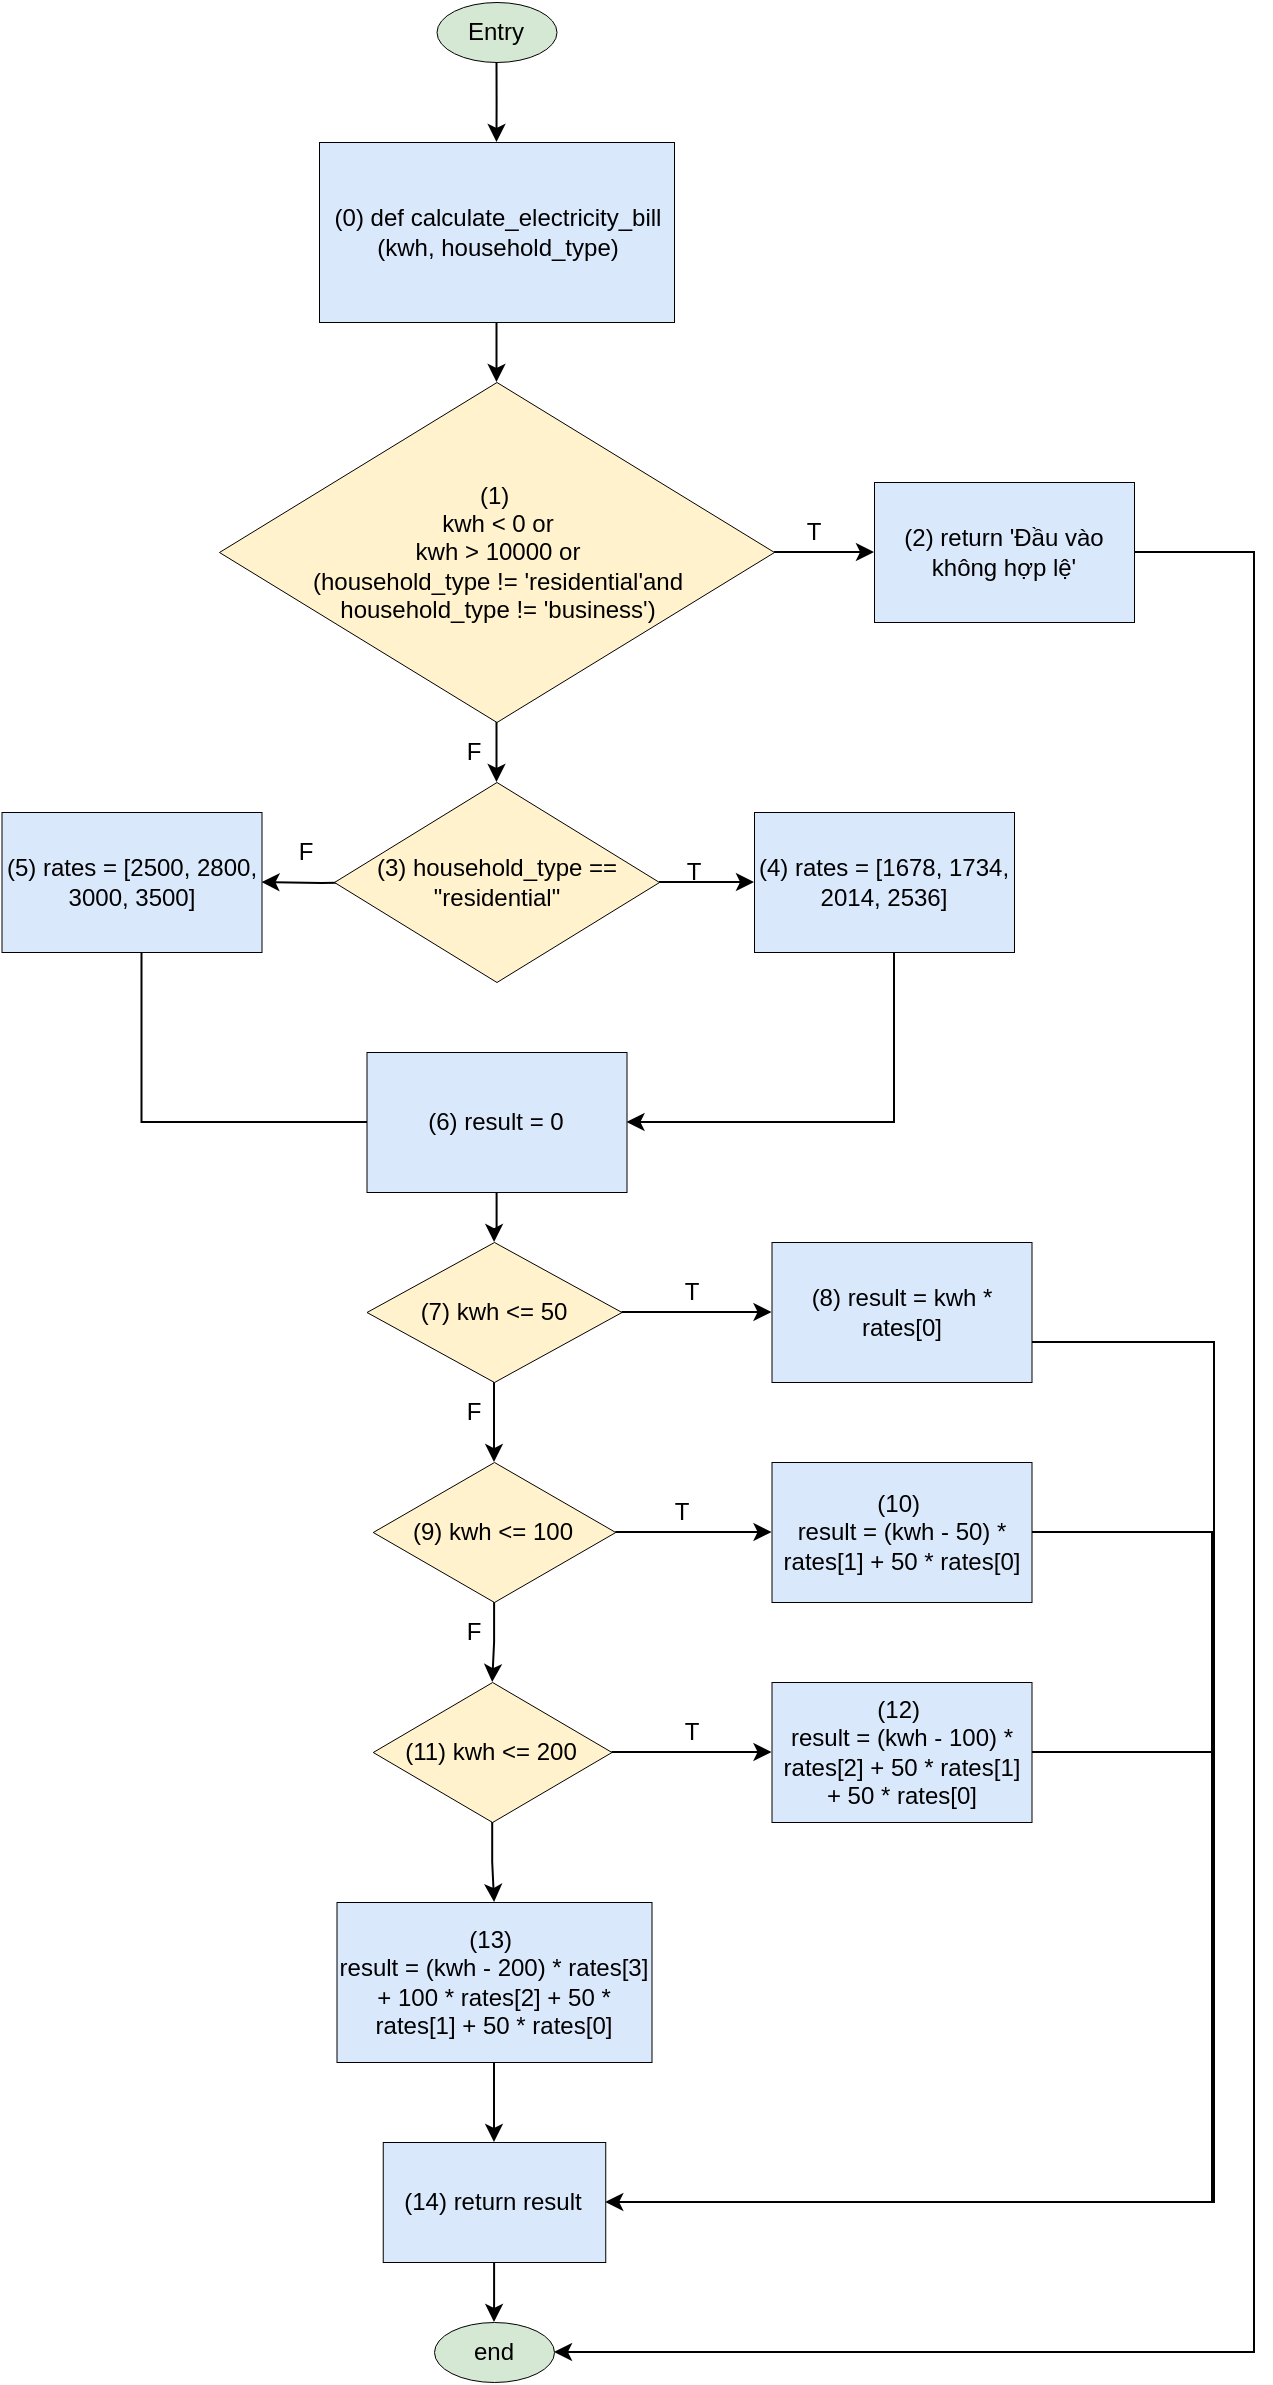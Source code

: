 <mxfile version="26.1.0">
  <diagram name="Page-1" id="eVyzeBEwOfPWe5HDv6A0">
    <mxGraphModel dx="1424" dy="717" grid="1" gridSize="10" guides="1" tooltips="1" connect="1" arrows="1" fold="1" page="1" pageScale="1" pageWidth="850" pageHeight="1100" math="0" shadow="0">
      <root>
        <mxCell id="0" />
        <mxCell id="1" parent="0" />
        <mxCell id="2Im8cjXlJ0PpqpyiIJp1-1" value="" style="edgeStyle=orthogonalEdgeStyle;rounded=0;orthogonalLoop=1;jettySize=auto;html=1;" parent="1" source="2Im8cjXlJ0PpqpyiIJp1-2" target="2Im8cjXlJ0PpqpyiIJp1-4" edge="1">
          <mxGeometry relative="1" as="geometry" />
        </mxCell>
        <mxCell id="2Im8cjXlJ0PpqpyiIJp1-2" value="Entry" style="ellipse;whiteSpace=wrap;html=1;fillColor=#d5e8d4;strokeColor=light-dark(#000000,#446E2C);strokeWidth=0.5;" parent="1" vertex="1">
          <mxGeometry x="371.25" y="90" width="60" height="30" as="geometry" />
        </mxCell>
        <mxCell id="2Im8cjXlJ0PpqpyiIJp1-3" value="" style="edgeStyle=orthogonalEdgeStyle;rounded=0;orthogonalLoop=1;jettySize=auto;html=1;entryX=0.5;entryY=0;entryDx=0;entryDy=0;" parent="1" source="2Im8cjXlJ0PpqpyiIJp1-4" target="2Im8cjXlJ0PpqpyiIJp1-5" edge="1">
          <mxGeometry relative="1" as="geometry">
            <mxPoint x="360" y="250" as="targetPoint" />
          </mxGeometry>
        </mxCell>
        <mxCell id="2Im8cjXlJ0PpqpyiIJp1-4" value="(0) def&amp;nbsp;calculate_electricity_bill (kwh, household_type)" style="rounded=0;whiteSpace=wrap;html=1;fillColor=#dae8fc;strokeColor=light-dark(#000000,#446E2C);strokeWidth=0.5;" parent="1" vertex="1">
          <mxGeometry x="312.5" y="160" width="177.5" height="90" as="geometry" />
        </mxCell>
        <mxCell id="2Im8cjXlJ0PpqpyiIJp1-42" value="" style="edgeStyle=orthogonalEdgeStyle;rounded=0;orthogonalLoop=1;jettySize=auto;html=1;" parent="1" source="2Im8cjXlJ0PpqpyiIJp1-5" target="2Im8cjXlJ0PpqpyiIJp1-25" edge="1">
          <mxGeometry relative="1" as="geometry" />
        </mxCell>
        <mxCell id="2Im8cjXlJ0PpqpyiIJp1-43" value="" style="edgeStyle=orthogonalEdgeStyle;rounded=0;orthogonalLoop=1;jettySize=auto;html=1;" parent="1" source="2Im8cjXlJ0PpqpyiIJp1-5" target="2Im8cjXlJ0PpqpyiIJp1-26" edge="1">
          <mxGeometry relative="1" as="geometry" />
        </mxCell>
        <mxCell id="2Im8cjXlJ0PpqpyiIJp1-5" value="(1)&amp;nbsp;&lt;br&gt;kwh &amp;lt; 0 or &lt;br&gt;kwh &amp;gt; 10000 or &lt;br&gt;(household_type != &#39;residential&#39;and &lt;br&gt;household_type != &#39;business&#39;)" style="rhombus;whiteSpace=wrap;html=1;fillColor=#fff2cc;strokeColor=light-dark(#000000,#446E2C);strokeWidth=0.5;" parent="1" vertex="1">
          <mxGeometry x="262.5" y="280" width="277.5" height="170" as="geometry" />
        </mxCell>
        <mxCell id="2Im8cjXlJ0PpqpyiIJp1-22" value="" style="edgeStyle=orthogonalEdgeStyle;rounded=0;orthogonalLoop=1;jettySize=auto;html=1;exitX=0.5;exitY=1;exitDx=0;exitDy=0;entryX=0.5;entryY=0;entryDx=0;entryDy=0;" parent="1" source="2Im8cjXlJ0PpqpyiIJp1-40" target="2Im8cjXlJ0PpqpyiIJp1-41" edge="1">
          <mxGeometry relative="1" as="geometry">
            <mxPoint x="399.07" y="1150" as="sourcePoint" />
            <mxPoint x="399.07" y="1160" as="targetPoint" />
          </mxGeometry>
        </mxCell>
        <mxCell id="2Im8cjXlJ0PpqpyiIJp1-64" style="edgeStyle=orthogonalEdgeStyle;rounded=0;orthogonalLoop=1;jettySize=auto;html=1;endArrow=classic;startFill=0;entryX=1;entryY=0.5;entryDx=0;entryDy=0;endFill=1;" parent="1" source="2Im8cjXlJ0PpqpyiIJp1-25" target="2Im8cjXlJ0PpqpyiIJp1-65" edge="1">
          <mxGeometry relative="1" as="geometry">
            <mxPoint x="460" y="1175" as="targetPoint" />
            <Array as="points">
              <mxPoint x="780" y="365" />
              <mxPoint x="780" y="1265" />
            </Array>
          </mxGeometry>
        </mxCell>
        <mxCell id="2Im8cjXlJ0PpqpyiIJp1-25" value="(2) return &#39;Đầu vào không hợp lệ&#39;" style="rounded=0;whiteSpace=wrap;html=1;fillColor=#dae8fc;strokeColor=light-dark(#000000,#446E2C);strokeWidth=0.5;" parent="1" vertex="1">
          <mxGeometry x="590" y="330" width="130" height="70" as="geometry" />
        </mxCell>
        <mxCell id="2Im8cjXlJ0PpqpyiIJp1-29" value="" style="edgeStyle=orthogonalEdgeStyle;rounded=0;orthogonalLoop=1;jettySize=auto;html=1;" parent="1" source="2Im8cjXlJ0PpqpyiIJp1-26" target="2Im8cjXlJ0PpqpyiIJp1-27" edge="1">
          <mxGeometry relative="1" as="geometry" />
        </mxCell>
        <mxCell id="2Im8cjXlJ0PpqpyiIJp1-30" value="" style="edgeStyle=orthogonalEdgeStyle;rounded=0;orthogonalLoop=1;jettySize=auto;html=1;" parent="1" target="2Im8cjXlJ0PpqpyiIJp1-28" edge="1">
          <mxGeometry relative="1" as="geometry">
            <mxPoint x="343.75" y="530" as="sourcePoint" />
          </mxGeometry>
        </mxCell>
        <mxCell id="2Im8cjXlJ0PpqpyiIJp1-26" value="(3)&amp;nbsp;household_type == &quot;residential&quot;" style="rhombus;whiteSpace=wrap;html=1;fillColor=#fff2cc;strokeColor=light-dark(#000000,#446E2C);strokeWidth=0.5;" parent="1" vertex="1">
          <mxGeometry x="320" y="480" width="162.5" height="100" as="geometry" />
        </mxCell>
        <mxCell id="2Im8cjXlJ0PpqpyiIJp1-46" style="edgeStyle=orthogonalEdgeStyle;rounded=0;orthogonalLoop=1;jettySize=auto;html=1;entryX=1;entryY=0.5;entryDx=0;entryDy=0;exitX=0.5;exitY=1;exitDx=0;exitDy=0;" parent="1" source="2Im8cjXlJ0PpqpyiIJp1-27" target="2Im8cjXlJ0PpqpyiIJp1-33" edge="1">
          <mxGeometry relative="1" as="geometry">
            <Array as="points">
              <mxPoint x="600" y="565" />
              <mxPoint x="600" y="650" />
            </Array>
          </mxGeometry>
        </mxCell>
        <mxCell id="2Im8cjXlJ0PpqpyiIJp1-27" value="(4) rates = [1678, 1734, 2014, 2536]" style="rounded=0;whiteSpace=wrap;html=1;fillColor=#dae8fc;strokeColor=light-dark(#000000,#446E2C);strokeWidth=0.5;" parent="1" vertex="1">
          <mxGeometry x="530" y="495" width="130" height="70" as="geometry" />
        </mxCell>
        <mxCell id="2Im8cjXlJ0PpqpyiIJp1-45" style="edgeStyle=orthogonalEdgeStyle;rounded=0;orthogonalLoop=1;jettySize=auto;html=1;entryX=0;entryY=0.5;entryDx=0;entryDy=0;" parent="1" source="2Im8cjXlJ0PpqpyiIJp1-28" edge="1">
          <mxGeometry relative="1" as="geometry">
            <mxPoint x="360" y="650" as="targetPoint" />
            <Array as="points">
              <mxPoint x="223.75" y="650" />
            </Array>
          </mxGeometry>
        </mxCell>
        <mxCell id="2Im8cjXlJ0PpqpyiIJp1-28" value="(5) rates = [2500, 2800, 3000, 3500]" style="rounded=0;whiteSpace=wrap;html=1;fillColor=#dae8fc;strokeColor=light-dark(#000000,#446E2C);strokeWidth=0.5;" parent="1" vertex="1">
          <mxGeometry x="153.75" y="495" width="130" height="70" as="geometry" />
        </mxCell>
        <mxCell id="2Im8cjXlJ0PpqpyiIJp1-31" value="T" style="text;html=1;align=center;verticalAlign=middle;whiteSpace=wrap;rounded=0;" parent="1" vertex="1">
          <mxGeometry x="470" y="510" width="60" height="30" as="geometry" />
        </mxCell>
        <mxCell id="2Im8cjXlJ0PpqpyiIJp1-32" value="F" style="text;html=1;align=center;verticalAlign=middle;whiteSpace=wrap;rounded=0;" parent="1" vertex="1">
          <mxGeometry x="276.25" y="500" width="60" height="30" as="geometry" />
        </mxCell>
        <mxCell id="2Im8cjXlJ0PpqpyiIJp1-47" value="" style="edgeStyle=orthogonalEdgeStyle;rounded=0;orthogonalLoop=1;jettySize=auto;html=1;" parent="1" source="2Im8cjXlJ0PpqpyiIJp1-33" target="2Im8cjXlJ0PpqpyiIJp1-34" edge="1">
          <mxGeometry relative="1" as="geometry" />
        </mxCell>
        <mxCell id="2Im8cjXlJ0PpqpyiIJp1-33" value="(6) result = 0" style="rounded=0;whiteSpace=wrap;html=1;fillColor=#dae8fc;strokeColor=light-dark(#000000,#446E2C);strokeWidth=0.5;" parent="1" vertex="1">
          <mxGeometry x="336.25" y="615" width="130" height="70" as="geometry" />
        </mxCell>
        <mxCell id="2Im8cjXlJ0PpqpyiIJp1-48" value="" style="edgeStyle=orthogonalEdgeStyle;rounded=0;orthogonalLoop=1;jettySize=auto;html=1;" parent="1" source="2Im8cjXlJ0PpqpyiIJp1-34" target="2Im8cjXlJ0PpqpyiIJp1-37" edge="1">
          <mxGeometry relative="1" as="geometry" />
        </mxCell>
        <mxCell id="2Im8cjXlJ0PpqpyiIJp1-50" value="" style="edgeStyle=orthogonalEdgeStyle;rounded=0;orthogonalLoop=1;jettySize=auto;html=1;" parent="1" source="2Im8cjXlJ0PpqpyiIJp1-34" target="2Im8cjXlJ0PpqpyiIJp1-35" edge="1">
          <mxGeometry relative="1" as="geometry" />
        </mxCell>
        <mxCell id="2Im8cjXlJ0PpqpyiIJp1-34" value="(7) kwh &amp;lt;= 50" style="rhombus;whiteSpace=wrap;html=1;fillColor=#fff2cc;strokeColor=light-dark(#000000,#446E2C);strokeWidth=0.5;" parent="1" vertex="1">
          <mxGeometry x="336.25" y="710" width="127.5" height="70" as="geometry" />
        </mxCell>
        <mxCell id="2Im8cjXlJ0PpqpyiIJp1-51" value="" style="edgeStyle=orthogonalEdgeStyle;rounded=0;orthogonalLoop=1;jettySize=auto;html=1;" parent="1" source="2Im8cjXlJ0PpqpyiIJp1-35" target="2Im8cjXlJ0PpqpyiIJp1-38" edge="1">
          <mxGeometry relative="1" as="geometry" />
        </mxCell>
        <mxCell id="2Im8cjXlJ0PpqpyiIJp1-55" value="" style="edgeStyle=orthogonalEdgeStyle;rounded=0;orthogonalLoop=1;jettySize=auto;html=1;" parent="1" source="2Im8cjXlJ0PpqpyiIJp1-35" target="2Im8cjXlJ0PpqpyiIJp1-36" edge="1">
          <mxGeometry relative="1" as="geometry" />
        </mxCell>
        <mxCell id="2Im8cjXlJ0PpqpyiIJp1-35" value="(9) kwh &amp;lt;= 100" style="rhombus;whiteSpace=wrap;html=1;fillColor=#fff2cc;strokeColor=light-dark(#000000,#446E2C);strokeWidth=0.5;" parent="1" vertex="1">
          <mxGeometry x="339.38" y="820" width="121.25" height="70" as="geometry" />
        </mxCell>
        <mxCell id="2Im8cjXlJ0PpqpyiIJp1-56" value="" style="edgeStyle=orthogonalEdgeStyle;rounded=0;orthogonalLoop=1;jettySize=auto;html=1;" parent="1" source="2Im8cjXlJ0PpqpyiIJp1-36" target="2Im8cjXlJ0PpqpyiIJp1-39" edge="1">
          <mxGeometry relative="1" as="geometry" />
        </mxCell>
        <mxCell id="2Im8cjXlJ0PpqpyiIJp1-59" value="" style="edgeStyle=orthogonalEdgeStyle;rounded=0;orthogonalLoop=1;jettySize=auto;html=1;" parent="1" source="2Im8cjXlJ0PpqpyiIJp1-36" target="2Im8cjXlJ0PpqpyiIJp1-40" edge="1">
          <mxGeometry relative="1" as="geometry" />
        </mxCell>
        <mxCell id="2Im8cjXlJ0PpqpyiIJp1-36" value="(11) kwh &amp;lt;= 200" style="rhombus;whiteSpace=wrap;html=1;fillColor=#fff2cc;strokeColor=light-dark(#000000,#446E2C);strokeWidth=0.5;" parent="1" vertex="1">
          <mxGeometry x="339.38" y="930" width="119.37" height="70" as="geometry" />
        </mxCell>
        <mxCell id="2Im8cjXlJ0PpqpyiIJp1-60" style="edgeStyle=orthogonalEdgeStyle;rounded=0;orthogonalLoop=1;jettySize=auto;html=1;exitX=1;exitY=0.5;exitDx=0;exitDy=0;endArrow=none;startFill=0;" parent="1" edge="1">
          <mxGeometry relative="1" as="geometry">
            <mxPoint x="667.5" y="760" as="sourcePoint" />
            <mxPoint x="478.75" y="1190" as="targetPoint" />
            <Array as="points">
              <mxPoint x="760" y="760" />
              <mxPoint x="760" y="1190" />
            </Array>
          </mxGeometry>
        </mxCell>
        <mxCell id="2Im8cjXlJ0PpqpyiIJp1-37" value="(8)&amp;nbsp;result = kwh * rates[0]" style="rounded=0;whiteSpace=wrap;html=1;fillColor=#dae8fc;strokeColor=light-dark(#000000,#446E2C);strokeWidth=0.5;" parent="1" vertex="1">
          <mxGeometry x="538.75" y="710" width="130" height="70" as="geometry" />
        </mxCell>
        <mxCell id="2Im8cjXlJ0PpqpyiIJp1-61" style="edgeStyle=orthogonalEdgeStyle;rounded=0;orthogonalLoop=1;jettySize=auto;html=1;endArrow=none;startFill=0;" parent="1" source="2Im8cjXlJ0PpqpyiIJp1-38" edge="1">
          <mxGeometry relative="1" as="geometry">
            <mxPoint x="460" y="1190" as="targetPoint" />
            <Array as="points">
              <mxPoint x="759" y="855" />
              <mxPoint x="759" y="1190" />
              <mxPoint x="490" y="1190" />
            </Array>
          </mxGeometry>
        </mxCell>
        <mxCell id="2Im8cjXlJ0PpqpyiIJp1-38" value="(10)&amp;nbsp;&lt;br&gt;result = (kwh - 50) * rates[1] + 50 * rates[0]" style="rounded=0;whiteSpace=wrap;html=1;fillColor=#dae8fc;strokeColor=light-dark(#000000,#446E2C);strokeWidth=0.5;" parent="1" vertex="1">
          <mxGeometry x="538.75" y="820" width="130" height="70" as="geometry" />
        </mxCell>
        <mxCell id="2Im8cjXlJ0PpqpyiIJp1-63" style="edgeStyle=orthogonalEdgeStyle;rounded=0;orthogonalLoop=1;jettySize=auto;html=1;" parent="1" source="2Im8cjXlJ0PpqpyiIJp1-39" target="2Im8cjXlJ0PpqpyiIJp1-41" edge="1">
          <mxGeometry relative="1" as="geometry">
            <mxPoint x="480" y="1175" as="targetPoint" />
            <Array as="points">
              <mxPoint x="759" y="965" />
              <mxPoint x="759" y="1190" />
            </Array>
          </mxGeometry>
        </mxCell>
        <mxCell id="2Im8cjXlJ0PpqpyiIJp1-39" value="(12)&amp;nbsp;&lt;br&gt;result = (kwh - 100) * rates[2] + 50 * rates[1] + 50 * rates[0]" style="rounded=0;whiteSpace=wrap;html=1;fillColor=#dae8fc;strokeColor=light-dark(#000000,#446E2C);strokeWidth=0.5;" parent="1" vertex="1">
          <mxGeometry x="538.75" y="930" width="130" height="70" as="geometry" />
        </mxCell>
        <mxCell id="2Im8cjXlJ0PpqpyiIJp1-40" value="(13)&amp;nbsp;&lt;br&gt;result = (kwh - 200) * rates[3] + 100 * rates[2] + 50 * rates[1] + 50 * rates[0]" style="rounded=0;whiteSpace=wrap;html=1;fillColor=#dae8fc;strokeColor=light-dark(#000000,#446E2C);strokeWidth=0.5;" parent="1" vertex="1">
          <mxGeometry x="321.25" y="1040" width="157.5" height="80" as="geometry" />
        </mxCell>
        <mxCell id="2Im8cjXlJ0PpqpyiIJp1-66" value="" style="edgeStyle=orthogonalEdgeStyle;rounded=0;orthogonalLoop=1;jettySize=auto;html=1;" parent="1" source="2Im8cjXlJ0PpqpyiIJp1-41" target="2Im8cjXlJ0PpqpyiIJp1-65" edge="1">
          <mxGeometry relative="1" as="geometry" />
        </mxCell>
        <mxCell id="2Im8cjXlJ0PpqpyiIJp1-41" value="(14) return result" style="rounded=0;whiteSpace=wrap;html=1;fillColor=#dae8fc;strokeColor=light-dark(#000000,#446E2C);strokeWidth=0.5;" parent="1" vertex="1">
          <mxGeometry x="344.37" y="1160" width="111.25" height="60" as="geometry" />
        </mxCell>
        <mxCell id="2Im8cjXlJ0PpqpyiIJp1-49" value="T" style="text;html=1;align=center;verticalAlign=middle;whiteSpace=wrap;rounded=0;" parent="1" vertex="1">
          <mxGeometry x="468.75" y="720" width="60" height="30" as="geometry" />
        </mxCell>
        <mxCell id="2Im8cjXlJ0PpqpyiIJp1-53" value="F" style="text;html=1;align=center;verticalAlign=middle;whiteSpace=wrap;rounded=0;" parent="1" vertex="1">
          <mxGeometry x="360" y="780" width="60" height="30" as="geometry" />
        </mxCell>
        <mxCell id="2Im8cjXlJ0PpqpyiIJp1-54" value="T" style="text;html=1;align=center;verticalAlign=middle;whiteSpace=wrap;rounded=0;" parent="1" vertex="1">
          <mxGeometry x="463.75" y="830" width="60" height="30" as="geometry" />
        </mxCell>
        <mxCell id="2Im8cjXlJ0PpqpyiIJp1-57" value="T" style="text;html=1;align=center;verticalAlign=middle;whiteSpace=wrap;rounded=0;" parent="1" vertex="1">
          <mxGeometry x="468.75" y="940" width="60" height="30" as="geometry" />
        </mxCell>
        <mxCell id="2Im8cjXlJ0PpqpyiIJp1-58" value="F" style="text;html=1;align=center;verticalAlign=middle;whiteSpace=wrap;rounded=0;" parent="1" vertex="1">
          <mxGeometry x="360" y="890" width="60" height="30" as="geometry" />
        </mxCell>
        <mxCell id="2Im8cjXlJ0PpqpyiIJp1-65" value="end" style="ellipse;whiteSpace=wrap;html=1;fillColor=#d5e8d4;strokeColor=light-dark(#000000,#446E2C);strokeWidth=0.5;" parent="1" vertex="1">
          <mxGeometry x="370" y="1250" width="60" height="30" as="geometry" />
        </mxCell>
        <mxCell id="11j1s2oDWbMip6SfGG6K-1" value="T" style="text;html=1;align=center;verticalAlign=middle;whiteSpace=wrap;rounded=0;" vertex="1" parent="1">
          <mxGeometry x="530" y="340" width="60" height="30" as="geometry" />
        </mxCell>
        <mxCell id="11j1s2oDWbMip6SfGG6K-2" value="F" style="text;html=1;align=center;verticalAlign=middle;whiteSpace=wrap;rounded=0;" vertex="1" parent="1">
          <mxGeometry x="360" y="450" width="60" height="30" as="geometry" />
        </mxCell>
      </root>
    </mxGraphModel>
  </diagram>
</mxfile>
